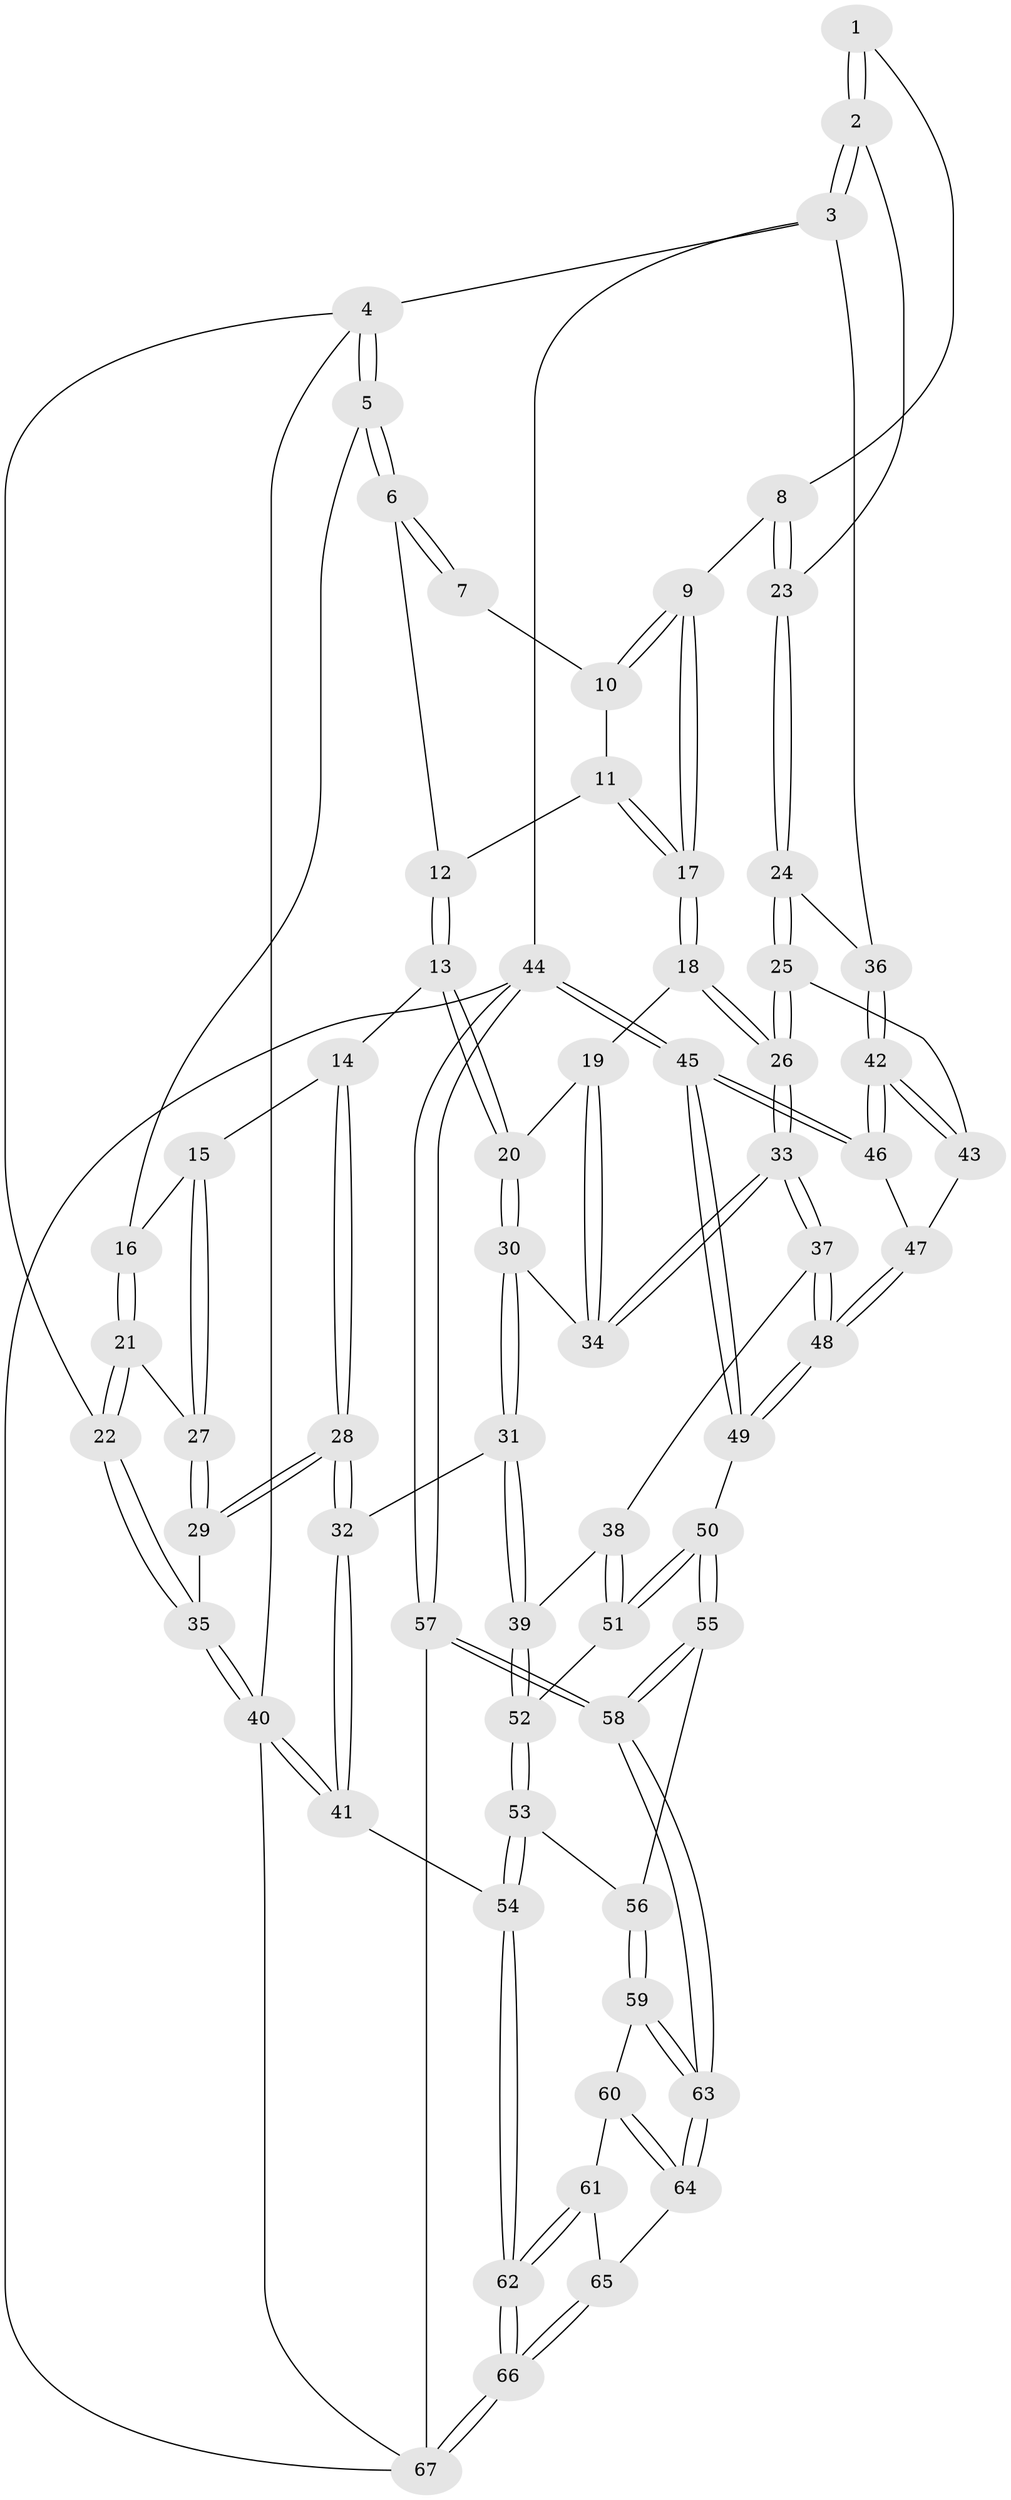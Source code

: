 // Generated by graph-tools (version 1.1) at 2025/17/03/09/25 04:17:09]
// undirected, 67 vertices, 164 edges
graph export_dot {
graph [start="1"]
  node [color=gray90,style=filled];
  1 [pos="+0.7547255614759768+0"];
  2 [pos="+0.9725694711244106+0"];
  3 [pos="+1+0"];
  4 [pos="+0+0"];
  5 [pos="+0.2028494342437001+0"];
  6 [pos="+0.28445038458503313+0"];
  7 [pos="+0.5244883500962889+0"];
  8 [pos="+0.5842954114741482+0.06219658697885432"];
  9 [pos="+0.5495750083233232+0.06229326504960796"];
  10 [pos="+0.5265213249776021+0.02389139807722335"];
  11 [pos="+0.4256819391132097+0"];
  12 [pos="+0.4134922600316553+0"];
  13 [pos="+0.365835249271274+0.1280497923053447"];
  14 [pos="+0.32587277929298264+0.12199394661779558"];
  15 [pos="+0.29640980916708043+0.08921276529029393"];
  16 [pos="+0.2634359331463525+0"];
  17 [pos="+0.47229645685477245+0.10895510728612137"];
  18 [pos="+0.46601535373530845+0.12684861329491956"];
  19 [pos="+0.4504697044817107+0.13670439802434747"];
  20 [pos="+0.41761791567949874+0.15085650762020061"];
  21 [pos="+0.18312792568295355+0.14946866362337194"];
  22 [pos="+0+0"];
  23 [pos="+0.6800312196048173+0.18383172871693654"];
  24 [pos="+0.6804184414520282+0.21064630561140116"];
  25 [pos="+0.6644057565980824+0.2562683930238114"];
  26 [pos="+0.6532876490023589+0.26512524153335437"];
  27 [pos="+0.20091259620657737+0.170785790363062"];
  28 [pos="+0.24811696170101397+0.3237151419225478"];
  29 [pos="+0.22219470731959073+0.2824339799454266"];
  30 [pos="+0.39235415797521667+0.2743991449384244"];
  31 [pos="+0.3151732128363025+0.3433232033067668"];
  32 [pos="+0.25109966208474715+0.33441750891789046"];
  33 [pos="+0.6347126245139124+0.2925050411033147"];
  34 [pos="+0.4959253569567331+0.2699565139704018"];
  35 [pos="+0+0.0443568759138017"];
  36 [pos="+1+0.08969811096345631"];
  37 [pos="+0.626230280800262+0.3282071982820777"];
  38 [pos="+0.5753026688687807+0.3681151075523849"];
  39 [pos="+0.41240491353774883+0.4352907297873237"];
  40 [pos="+0+0.6035351540176982"];
  41 [pos="+0+0.6065825558788294"];
  42 [pos="+1+0.20985725039184738"];
  43 [pos="+0.6780668714326902+0.26170836847746753"];
  44 [pos="+1+1"];
  45 [pos="+1+0.8571295306937007"];
  46 [pos="+1+0.36597861600622805"];
  47 [pos="+0.8659762045428945+0.3606887562703636"];
  48 [pos="+0.7166552243214146+0.518947498215141"];
  49 [pos="+0.7177336108165836+0.5318879671876946"];
  50 [pos="+0.5991711752924151+0.5928052220711665"];
  51 [pos="+0.5525690673280885+0.5274148078448148"];
  52 [pos="+0.41617318902407496+0.46880873609365475"];
  53 [pos="+0.3910087067361518+0.5636606751652571"];
  54 [pos="+0.005639073814670333+0.6401697841292463"];
  55 [pos="+0.5557229105080469+0.6626857435754421"];
  56 [pos="+0.45300601331962426+0.6540151679904813"];
  57 [pos="+0.9788465354986688+1"];
  58 [pos="+0.6813697090881058+0.9193188109261496"];
  59 [pos="+0.41282646979864585+0.7056103391910103"];
  60 [pos="+0.37478390631318653+0.7493807304473821"];
  61 [pos="+0.36097958905637273+0.7542133625593426"];
  62 [pos="+0.14719556907669518+0.7884262882555797"];
  63 [pos="+0.6100693521719633+0.9071277460850117"];
  64 [pos="+0.5308691021979938+0.8955997099813394"];
  65 [pos="+0.40755288627398967+0.9237767963862569"];
  66 [pos="+0.22133445815600158+1"];
  67 [pos="+0.21137949333984712+1"];
  1 -- 2;
  1 -- 2;
  1 -- 8;
  2 -- 3;
  2 -- 3;
  2 -- 23;
  3 -- 4;
  3 -- 36;
  3 -- 44;
  4 -- 5;
  4 -- 5;
  4 -- 22;
  4 -- 40;
  5 -- 6;
  5 -- 6;
  5 -- 16;
  6 -- 7;
  6 -- 7;
  6 -- 12;
  7 -- 10;
  8 -- 9;
  8 -- 23;
  8 -- 23;
  9 -- 10;
  9 -- 10;
  9 -- 17;
  9 -- 17;
  10 -- 11;
  11 -- 12;
  11 -- 17;
  11 -- 17;
  12 -- 13;
  12 -- 13;
  13 -- 14;
  13 -- 20;
  13 -- 20;
  14 -- 15;
  14 -- 28;
  14 -- 28;
  15 -- 16;
  15 -- 27;
  15 -- 27;
  16 -- 21;
  16 -- 21;
  17 -- 18;
  17 -- 18;
  18 -- 19;
  18 -- 26;
  18 -- 26;
  19 -- 20;
  19 -- 34;
  19 -- 34;
  20 -- 30;
  20 -- 30;
  21 -- 22;
  21 -- 22;
  21 -- 27;
  22 -- 35;
  22 -- 35;
  23 -- 24;
  23 -- 24;
  24 -- 25;
  24 -- 25;
  24 -- 36;
  25 -- 26;
  25 -- 26;
  25 -- 43;
  26 -- 33;
  26 -- 33;
  27 -- 29;
  27 -- 29;
  28 -- 29;
  28 -- 29;
  28 -- 32;
  28 -- 32;
  29 -- 35;
  30 -- 31;
  30 -- 31;
  30 -- 34;
  31 -- 32;
  31 -- 39;
  31 -- 39;
  32 -- 41;
  32 -- 41;
  33 -- 34;
  33 -- 34;
  33 -- 37;
  33 -- 37;
  35 -- 40;
  35 -- 40;
  36 -- 42;
  36 -- 42;
  37 -- 38;
  37 -- 48;
  37 -- 48;
  38 -- 39;
  38 -- 51;
  38 -- 51;
  39 -- 52;
  39 -- 52;
  40 -- 41;
  40 -- 41;
  40 -- 67;
  41 -- 54;
  42 -- 43;
  42 -- 43;
  42 -- 46;
  42 -- 46;
  43 -- 47;
  44 -- 45;
  44 -- 45;
  44 -- 57;
  44 -- 57;
  44 -- 67;
  45 -- 46;
  45 -- 46;
  45 -- 49;
  45 -- 49;
  46 -- 47;
  47 -- 48;
  47 -- 48;
  48 -- 49;
  48 -- 49;
  49 -- 50;
  50 -- 51;
  50 -- 51;
  50 -- 55;
  50 -- 55;
  51 -- 52;
  52 -- 53;
  52 -- 53;
  53 -- 54;
  53 -- 54;
  53 -- 56;
  54 -- 62;
  54 -- 62;
  55 -- 56;
  55 -- 58;
  55 -- 58;
  56 -- 59;
  56 -- 59;
  57 -- 58;
  57 -- 58;
  57 -- 67;
  58 -- 63;
  58 -- 63;
  59 -- 60;
  59 -- 63;
  59 -- 63;
  60 -- 61;
  60 -- 64;
  60 -- 64;
  61 -- 62;
  61 -- 62;
  61 -- 65;
  62 -- 66;
  62 -- 66;
  63 -- 64;
  63 -- 64;
  64 -- 65;
  65 -- 66;
  65 -- 66;
  66 -- 67;
  66 -- 67;
}
